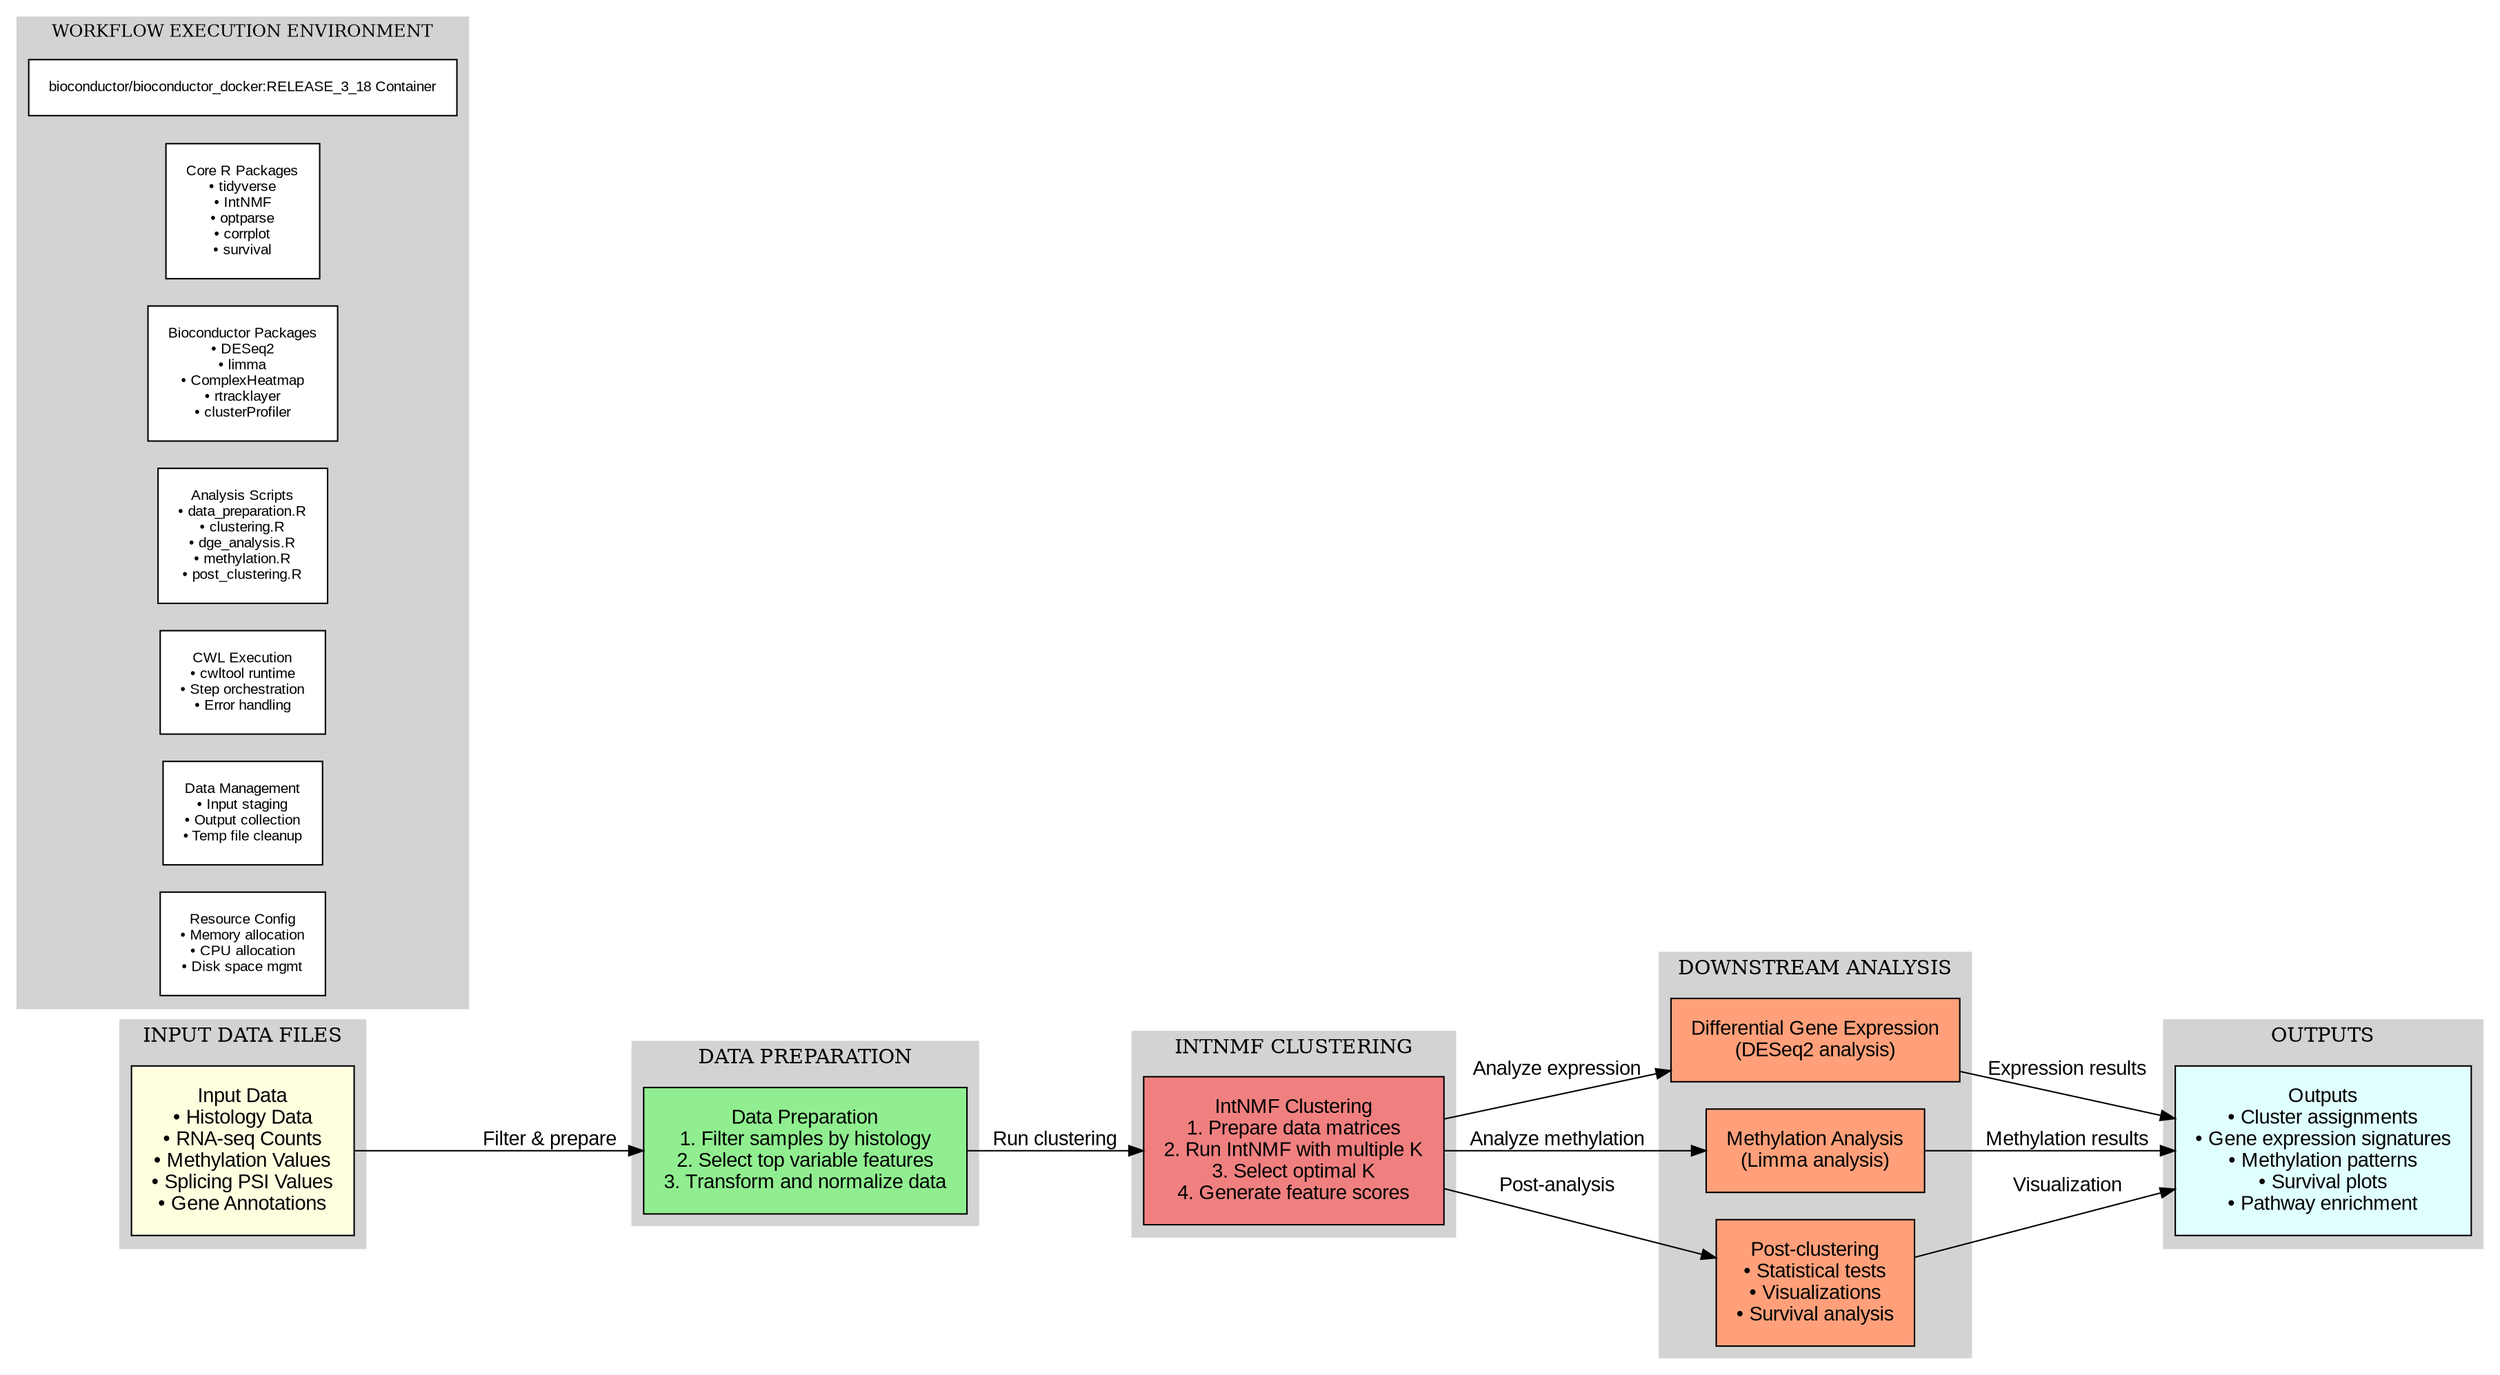 digraph CBTN_Workflow {
  rankdir=LR;
  
  // Define node styles
  node [shape=box, style=filled, fillcolor=lightblue, fontname="Arial", margin=0.2];
  edge [fontname="Arial"];
  
  // Input data subgraph
  subgraph cluster_input {
    label="INPUT DATA FILES";
    style=filled;
    color=lightgrey;
    node [style=filled, fillcolor=lightyellow];
    
    input [label="Input Data\n• Histology Data\n• RNA-seq Counts\n• Methylation Values\n• Splicing PSI Values\n• Gene Annotations", shape=record];
  }
  
  // Data preparation subgraph
  subgraph cluster_prep {
    label="DATA PREPARATION";
    style=filled;
    color=lightgrey;
    node [style=filled, fillcolor=lightgreen];
    
    prep [label="Data Preparation\n1. Filter samples by histology\n2. Select top variable features\n3. Transform and normalize data", shape=record];
  }
  
  // Clustering subgraph
  subgraph cluster_cluster {
    label="INTNMF CLUSTERING";
    style=filled;
    color=lightgrey;
    node [style=filled, fillcolor=lightcoral];
    
    cluster [label="IntNMF Clustering\n1. Prepare data matrices\n2. Run IntNMF with multiple K\n3. Select optimal K\n4. Generate feature scores", shape=record];
  }
  
  // Downstream analysis subgraph
  subgraph cluster_analysis {
    label="DOWNSTREAM ANALYSIS";
    style=filled;
    color=lightgrey;
    node [style=filled, fillcolor=lightsalmon];
    
    dge [label="Differential Gene Expression\n(DESeq2 analysis)", shape=record];
    methyl [label="Methylation Analysis\n(Limma analysis)", shape=record];
    post [label="Post-clustering\n• Statistical tests\n• Visualizations\n• Survival analysis", shape=record];
  }
  
  // Output subgraph
  subgraph cluster_output {
    label="OUTPUTS";
    style=filled;
    color=lightgrey;
    node [style=filled, fillcolor=lightcyan];
    
    output [label="Outputs\n• Cluster assignments\n• Gene expression signatures\n• Methylation patterns\n• Survival plots\n• Pathway enrichment", shape=record];
  }
  
  // Define workflow steps with edges
  input -> prep [label="Filter & prepare"];
  prep -> cluster [label="Run clustering"];
  cluster -> dge [label="Analyze expression"];
  cluster -> methyl [label="Analyze methylation"];
  cluster -> post [label="Post-analysis"];
  dge -> output [label="Expression results"];
  methyl -> output [label="Methylation results"];
  post -> output [label="Visualization"];
  
  // Add workflow environment footer
  subgraph cluster_env {
    label="WORKFLOW EXECUTION ENVIRONMENT";
    style=filled;
    color=lightgrey;
    fontsize=12;
    node [style=filled, fillcolor=white, fontsize=10];
    
    container [label="bioconductor/bioconductor_docker:RELEASE_3_18 Container", shape=record];
    rpackages [label="Core R Packages\n• tidyverse\n• IntNMF\n• optparse\n• corrplot\n• survival", shape=record];
    biopackages [label="Bioconductor Packages\n• DESeq2\n• limma\n• ComplexHeatmap\n• rtracklayer\n• clusterProfiler", shape=record];
    scripts [label="Analysis Scripts\n• data_preparation.R\n• clustering.R\n• dge_analysis.R\n• methylation.R\n• post_clustering.R", shape=record];
    cwl [label="CWL Execution\n• cwltool runtime\n• Step orchestration\n• Error handling", shape=record];
    data [label="Data Management\n• Input staging\n• Output collection\n• Temp file cleanup", shape=record];
    resources [label="Resource Config\n• Memory allocation\n• CPU allocation\n• Disk space mgmt", shape=record];
    
    {rank=same; rpackages; biopackages; scripts}
    {rank=same; cwl; data; resources}
  }
}